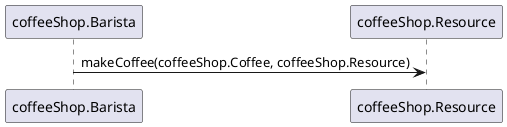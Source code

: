 @startuml
coffeeShop.Barista ->coffeeShop.Resource : makeCoffee(coffeeShop.Coffee, coffeeShop.Resource)
@enduml
